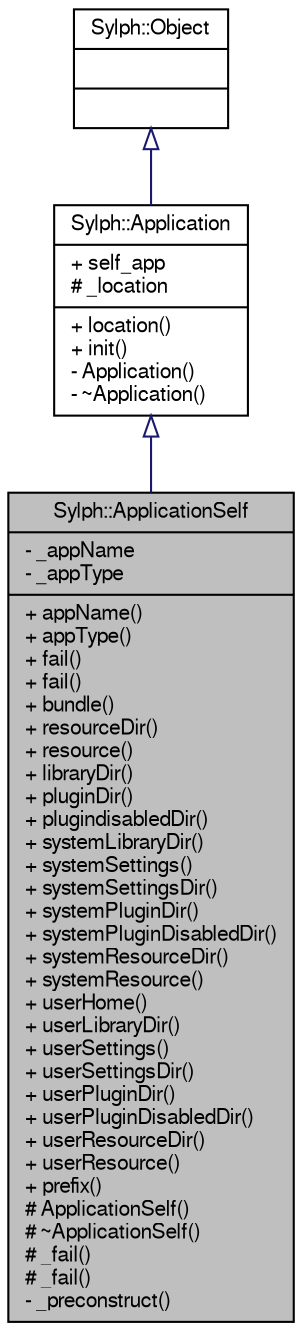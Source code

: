 digraph G
{
  edge [fontname="FreeSans",fontsize="10",labelfontname="FreeSans",labelfontsize="10"];
  node [fontname="FreeSans",fontsize="10",shape=record];
  Node1 [label="{Sylph::ApplicationSelf\n|- _appName\l- _appType\l|+ appName()\l+ appType()\l+ fail()\l+ fail()\l+ bundle()\l+ resourceDir()\l+ resource()\l+ libraryDir()\l+ pluginDir()\l+ plugindisabledDir()\l+ systemLibraryDir()\l+ systemSettings()\l+ systemSettingsDir()\l+ systemPluginDir()\l+ systemPluginDisabledDir()\l+ systemResourceDir()\l+ systemResource()\l+ userHome()\l+ userLibraryDir()\l+ userSettings()\l+ userSettingsDir()\l+ userPluginDir()\l+ userPluginDisabledDir()\l+ userResourceDir()\l+ userResource()\l+ prefix()\l# ApplicationSelf()\l# ~ApplicationSelf()\l# _fail()\l# _fail()\l- _preconstruct()\l}",height=0.2,width=0.4,color="black", fillcolor="grey75", style="filled" fontcolor="black"];
  Node2 -> Node1 [dir=back,color="midnightblue",fontsize="10",style="solid",arrowtail="empty",fontname="FreeSans"];
  Node2 [label="{Sylph::Application\n|+ self_app\l# _location\l|+ location()\l+ init()\l- Application()\l- ~Application()\l}",height=0.2,width=0.4,color="black", fillcolor="white", style="filled",URL="$class_sylph_1_1_application.html",tooltip="Class representing an application."];
  Node3 -> Node2 [dir=back,color="midnightblue",fontsize="10",style="solid",arrowtail="empty",fontname="FreeSans"];
  Node3 [label="{Sylph::Object\n||}",height=0.2,width=0.4,color="black", fillcolor="white", style="filled",URL="$class_sylph_1_1_object.html",tooltip="The root of all classes."];
}
